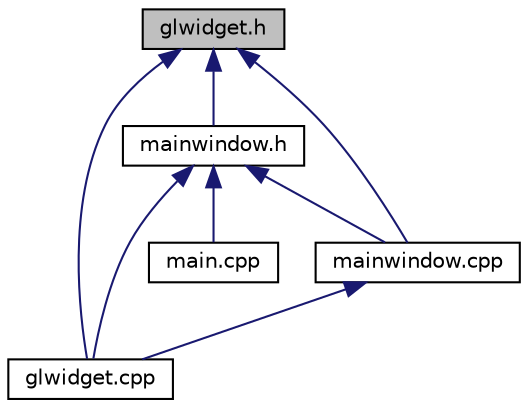 digraph "glwidget.h"
{
  edge [fontname="Helvetica",fontsize="10",labelfontname="Helvetica",labelfontsize="10"];
  node [fontname="Helvetica",fontsize="10",shape=record];
  Node16 [label="glwidget.h",height=0.2,width=0.4,color="black", fillcolor="grey75", style="filled", fontcolor="black"];
  Node16 -> Node17 [dir="back",color="midnightblue",fontsize="10",style="solid"];
  Node17 [label="glwidget.cpp",height=0.2,width=0.4,color="black", fillcolor="white", style="filled",URL="$glwidget_8cpp.html"];
  Node16 -> Node18 [dir="back",color="midnightblue",fontsize="10",style="solid"];
  Node18 [label="mainwindow.h",height=0.2,width=0.4,color="black", fillcolor="white", style="filled",URL="$mainwindow_8h.html"];
  Node18 -> Node17 [dir="back",color="midnightblue",fontsize="10",style="solid"];
  Node18 -> Node19 [dir="back",color="midnightblue",fontsize="10",style="solid"];
  Node19 [label="mainwindow.cpp",height=0.2,width=0.4,color="black", fillcolor="white", style="filled",URL="$mainwindow_8cpp.html"];
  Node19 -> Node17 [dir="back",color="midnightblue",fontsize="10",style="solid"];
  Node18 -> Node20 [dir="back",color="midnightblue",fontsize="10",style="solid"];
  Node20 [label="main.cpp",height=0.2,width=0.4,color="black", fillcolor="white", style="filled",URL="$main_8cpp.html"];
  Node16 -> Node19 [dir="back",color="midnightblue",fontsize="10",style="solid"];
}

